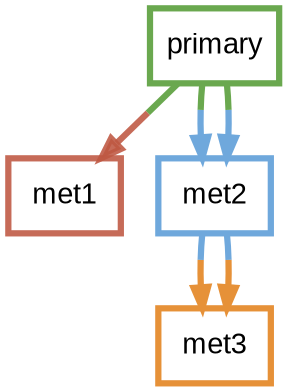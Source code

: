 digraph  {
dpi=600;size=3.5;
primary [color="#6aa84f", fillcolor=white, fontname=Arial, penwidth="3.0", shape=box];
met1 [color="#be5742e1", fillcolor=white, fontname=Arial, penwidth="3.0", shape=box];
met2 [color="#6fa8dc", fillcolor=white, fontname=Arial, penwidth="3.0", shape=box];
met3 [color="#e69138", fillcolor=white, fontname=Arial, penwidth="3.0", shape=box];
primary -> met1  [color="#6aa84f;0.5:#be5742e1", key=0, penwidth=3];
primary -> met2  [color="#6aa84f;0.5:#6fa8dc", key=0, penwidth=3];
primary -> met2  [color="#6aa84f;0.5:#6fa8dc", key=1, penwidth=3];
met2 -> met3  [color="#6fa8dc;0.5:#e69138", key=0, penwidth=3];
met2 -> met3  [color="#6fa8dc;0.5:#e69138", key=1, penwidth=3];
}
